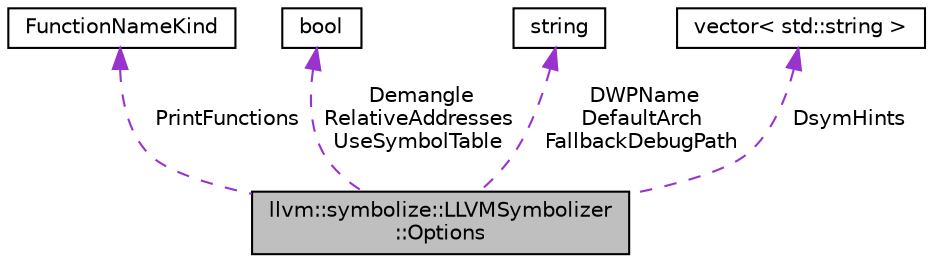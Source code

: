 digraph "llvm::symbolize::LLVMSymbolizer::Options"
{
 // LATEX_PDF_SIZE
  bgcolor="transparent";
  edge [fontname="Helvetica",fontsize="10",labelfontname="Helvetica",labelfontsize="10"];
  node [fontname="Helvetica",fontsize="10",shape="box"];
  Node1 [label="llvm::symbolize::LLVMSymbolizer\l::Options",height=0.2,width=0.4,color="black", fillcolor="grey75", style="filled", fontcolor="black",tooltip=" "];
  Node2 -> Node1 [dir="back",color="darkorchid3",fontsize="10",style="dashed",label=" PrintFunctions" ,fontname="Helvetica"];
  Node2 [label="FunctionNameKind",height=0.2,width=0.4,color="black",tooltip=" "];
  Node3 -> Node1 [dir="back",color="darkorchid3",fontsize="10",style="dashed",label=" Demangle\nRelativeAddresses\nUseSymbolTable" ,fontname="Helvetica"];
  Node3 [label="bool",height=0.2,width=0.4,color="black",URL="$classbool.html",tooltip=" "];
  Node4 -> Node1 [dir="back",color="darkorchid3",fontsize="10",style="dashed",label=" DWPName\nDefaultArch\nFallbackDebugPath" ,fontname="Helvetica"];
  Node4 [label="string",height=0.2,width=0.4,color="black",tooltip=" "];
  Node5 -> Node1 [dir="back",color="darkorchid3",fontsize="10",style="dashed",label=" DsymHints" ,fontname="Helvetica"];
  Node5 [label="vector\< std::string \>",height=0.2,width=0.4,color="black",tooltip=" "];
}
